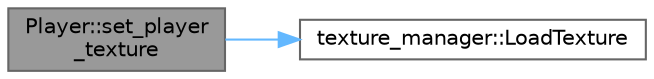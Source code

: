 digraph "Player::set_player_texture"
{
 // LATEX_PDF_SIZE
  bgcolor="transparent";
  edge [fontname=Helvetica,fontsize=10,labelfontname=Helvetica,labelfontsize=10];
  node [fontname=Helvetica,fontsize=10,shape=box,height=0.2,width=0.4];
  rankdir="LR";
  Node1 [id="Node000001",label="Player::set_player\l_texture",height=0.2,width=0.4,color="gray40", fillcolor="grey60", style="filled", fontcolor="black",tooltip=" "];
  Node1 -> Node2 [id="edge2_Node000001_Node000002",color="steelblue1",style="solid",tooltip=" "];
  Node2 [id="Node000002",label="texture_manager::LoadTexture",height=0.2,width=0.4,color="grey40", fillcolor="white", style="filled",URL="$classtexture__manager.html#afbbf703c4b43b7f0599696c2e58466c6",tooltip=" "];
}
